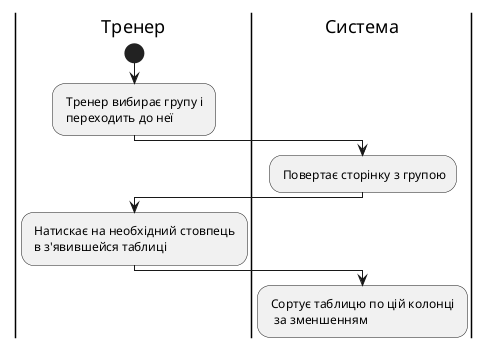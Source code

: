 @startuml
  |Тренер|
      start
      : Тренер вибирає групу і \n переходить до неї;
  |Система|
      : Повертає сторінку з групою;
  |Тренер|
      : Натискає на необхідний стовпець \n в з'явившейся таблиці;
 |Система|
     : Cортує таблицю по цій колонці \n  за зменшенням;
@enduml